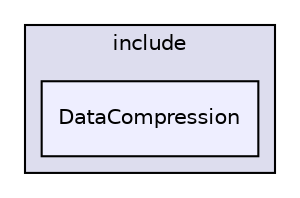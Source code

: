 digraph "/home/travis/build/AliceO2Group/AliceO2/Utilities/DataCompression/include/DataCompression" {
  bgcolor=transparent;
  compound=true
  node [ fontsize="10", fontname="Helvetica"];
  edge [ labelfontsize="10", labelfontname="Helvetica"];
  subgraph clusterdir_18f7c1ee6da6600fad774a08fdb3e7ce {
    graph [ bgcolor="#ddddee", pencolor="black", label="include" fontname="Helvetica", fontsize="10", URL="dir_18f7c1ee6da6600fad774a08fdb3e7ce.html"]
  dir_30a9985032ec71d89cf93fcf408ca8cf [shape=box, label="DataCompression", style="filled", fillcolor="#eeeeff", pencolor="black", URL="dir_30a9985032ec71d89cf93fcf408ca8cf.html"];
  }
}
